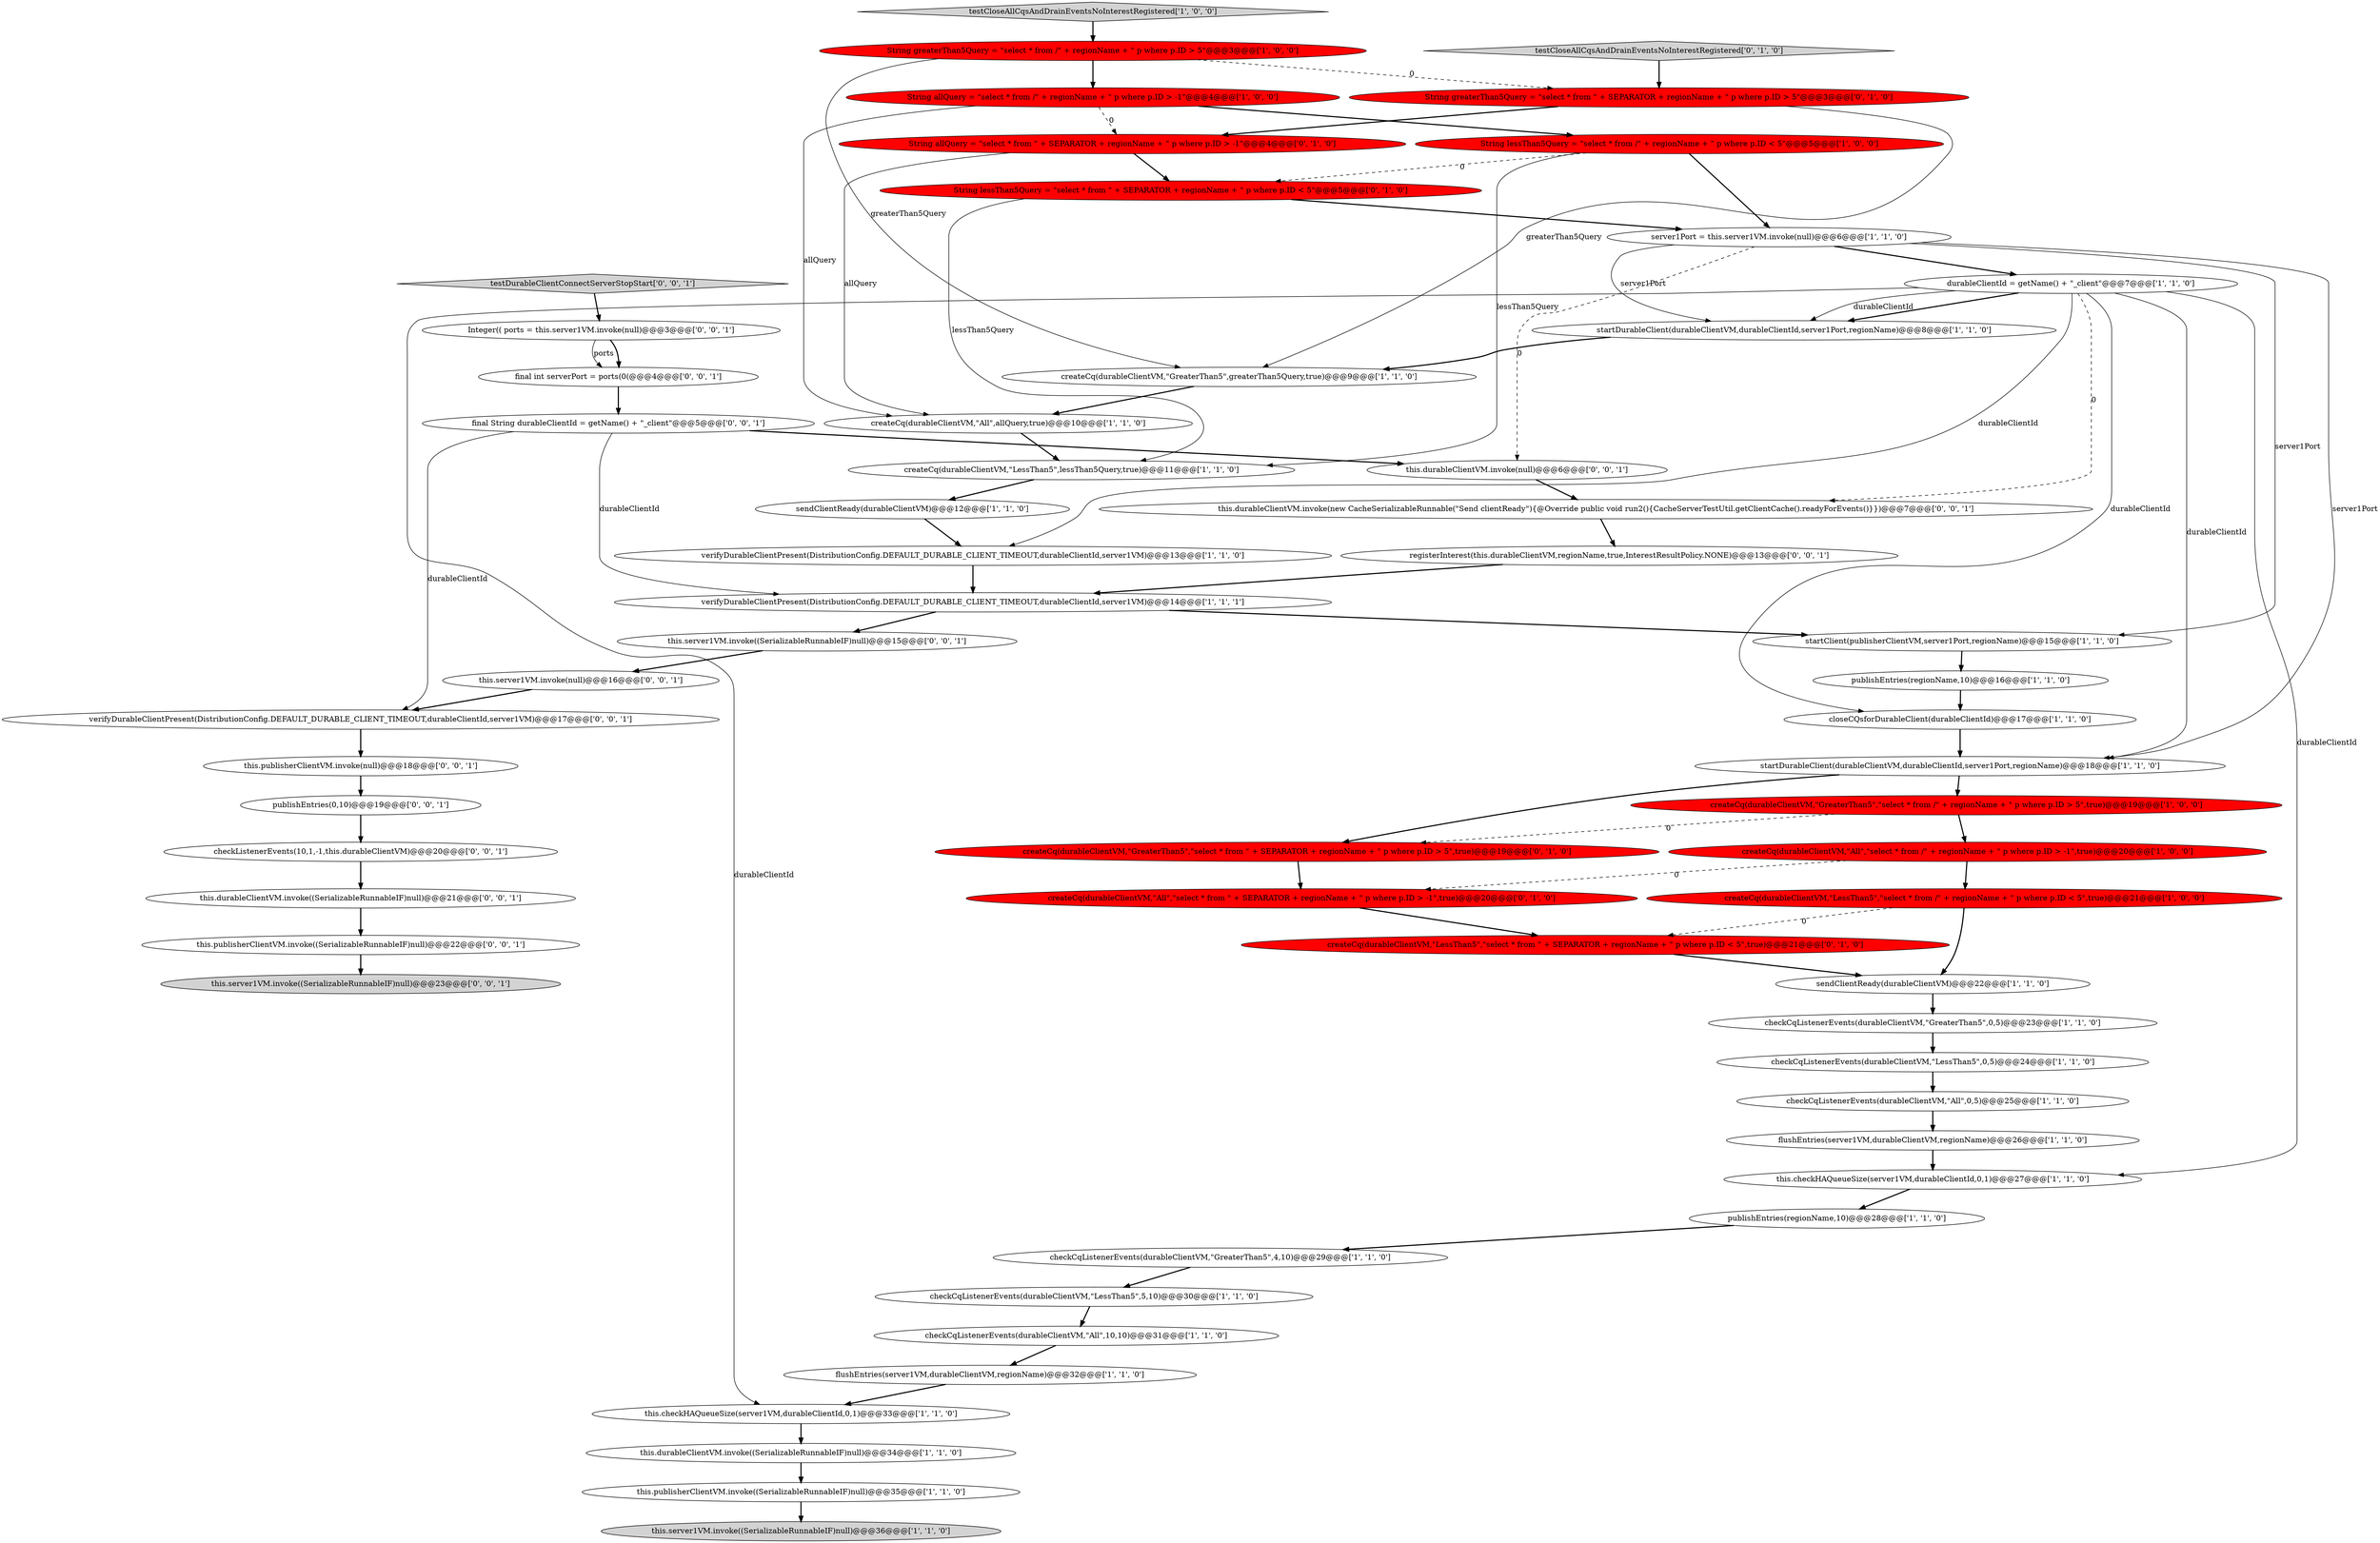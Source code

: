 digraph {
20 [style = filled, label = "this.publisherClientVM.invoke((SerializableRunnableIF)null)@@@35@@@['1', '1', '0']", fillcolor = white, shape = ellipse image = "AAA0AAABBB1BBB"];
47 [style = filled, label = "checkListenerEvents(10,1,-1,this.durableClientVM)@@@20@@@['0', '0', '1']", fillcolor = white, shape = ellipse image = "AAA0AAABBB3BBB"];
5 [style = filled, label = "closeCQsforDurableClient(durableClientId)@@@17@@@['1', '1', '0']", fillcolor = white, shape = ellipse image = "AAA0AAABBB1BBB"];
6 [style = filled, label = "checkCqListenerEvents(durableClientVM,\"LessThan5\",5,10)@@@30@@@['1', '1', '0']", fillcolor = white, shape = ellipse image = "AAA0AAABBB1BBB"];
29 [style = filled, label = "createCq(durableClientVM,\"All\",allQuery,true)@@@10@@@['1', '1', '0']", fillcolor = white, shape = ellipse image = "AAA0AAABBB1BBB"];
37 [style = filled, label = "String greaterThan5Query = \"select * from \" + SEPARATOR + regionName + \" p where p.ID > 5\"@@@3@@@['0', '1', '0']", fillcolor = red, shape = ellipse image = "AAA1AAABBB2BBB"];
11 [style = filled, label = "createCq(durableClientVM,\"All\",\"select * from /\" + regionName + \" p where p.ID > -1\",true)@@@20@@@['1', '0', '0']", fillcolor = red, shape = ellipse image = "AAA1AAABBB1BBB"];
54 [style = filled, label = "final int serverPort = ports(0(@@@4@@@['0', '0', '1']", fillcolor = white, shape = ellipse image = "AAA0AAABBB3BBB"];
34 [style = filled, label = "String greaterThan5Query = \"select * from /\" + regionName + \" p where p.ID > 5\"@@@3@@@['1', '0', '0']", fillcolor = red, shape = ellipse image = "AAA1AAABBB1BBB"];
45 [style = filled, label = "Integer(( ports = this.server1VM.invoke(null)@@@3@@@['0', '0', '1']", fillcolor = white, shape = ellipse image = "AAA0AAABBB3BBB"];
16 [style = filled, label = "createCq(durableClientVM,\"LessThan5\",\"select * from /\" + regionName + \" p where p.ID < 5\",true)@@@21@@@['1', '0', '0']", fillcolor = red, shape = ellipse image = "AAA1AAABBB1BBB"];
9 [style = filled, label = "publishEntries(regionName,10)@@@16@@@['1', '1', '0']", fillcolor = white, shape = ellipse image = "AAA0AAABBB1BBB"];
53 [style = filled, label = "this.durableClientVM.invoke(new CacheSerializableRunnable(\"Send clientReady\"){@Override public void run2(){CacheServerTestUtil.getClientCache().readyForEvents()}})@@@7@@@['0', '0', '1']", fillcolor = white, shape = ellipse image = "AAA0AAABBB3BBB"];
12 [style = filled, label = "checkCqListenerEvents(durableClientVM,\"LessThan5\",0,5)@@@24@@@['1', '1', '0']", fillcolor = white, shape = ellipse image = "AAA0AAABBB1BBB"];
55 [style = filled, label = "registerInterest(this.durableClientVM,regionName,true,InterestResultPolicy.NONE)@@@13@@@['0', '0', '1']", fillcolor = white, shape = ellipse image = "AAA0AAABBB3BBB"];
56 [style = filled, label = "this.server1VM.invoke((SerializableRunnableIF)null)@@@15@@@['0', '0', '1']", fillcolor = white, shape = ellipse image = "AAA0AAABBB3BBB"];
26 [style = filled, label = "createCq(durableClientVM,\"GreaterThan5\",\"select * from /\" + regionName + \" p where p.ID > 5\",true)@@@19@@@['1', '0', '0']", fillcolor = red, shape = ellipse image = "AAA1AAABBB1BBB"];
52 [style = filled, label = "this.server1VM.invoke((SerializableRunnableIF)null)@@@23@@@['0', '0', '1']", fillcolor = lightgray, shape = ellipse image = "AAA0AAABBB3BBB"];
21 [style = filled, label = "createCq(durableClientVM,\"LessThan5\",lessThan5Query,true)@@@11@@@['1', '1', '0']", fillcolor = white, shape = ellipse image = "AAA0AAABBB1BBB"];
0 [style = filled, label = "this.checkHAQueueSize(server1VM,durableClientId,0,1)@@@33@@@['1', '1', '0']", fillcolor = white, shape = ellipse image = "AAA0AAABBB1BBB"];
32 [style = filled, label = "verifyDurableClientPresent(DistributionConfig.DEFAULT_DURABLE_CLIENT_TIMEOUT,durableClientId,server1VM)@@@14@@@['1', '1', '1']", fillcolor = white, shape = ellipse image = "AAA0AAABBB1BBB"];
25 [style = filled, label = "this.server1VM.invoke((SerializableRunnableIF)null)@@@36@@@['1', '1', '0']", fillcolor = lightgray, shape = ellipse image = "AAA0AAABBB1BBB"];
51 [style = filled, label = "this.durableClientVM.invoke(null)@@@6@@@['0', '0', '1']", fillcolor = white, shape = ellipse image = "AAA0AAABBB3BBB"];
35 [style = filled, label = "createCq(durableClientVM,\"LessThan5\",\"select * from \" + SEPARATOR + regionName + \" p where p.ID < 5\",true)@@@21@@@['0', '1', '0']", fillcolor = red, shape = ellipse image = "AAA1AAABBB2BBB"];
3 [style = filled, label = "String allQuery = \"select * from /\" + regionName + \" p where p.ID > -1\"@@@4@@@['1', '0', '0']", fillcolor = red, shape = ellipse image = "AAA1AAABBB1BBB"];
28 [style = filled, label = "flushEntries(server1VM,durableClientVM,regionName)@@@26@@@['1', '1', '0']", fillcolor = white, shape = ellipse image = "AAA0AAABBB1BBB"];
24 [style = filled, label = "checkCqListenerEvents(durableClientVM,\"All\",0,5)@@@25@@@['1', '1', '0']", fillcolor = white, shape = ellipse image = "AAA0AAABBB1BBB"];
10 [style = filled, label = "this.durableClientVM.invoke((SerializableRunnableIF)null)@@@34@@@['1', '1', '0']", fillcolor = white, shape = ellipse image = "AAA0AAABBB1BBB"];
39 [style = filled, label = "testCloseAllCqsAndDrainEventsNoInterestRegistered['0', '1', '0']", fillcolor = lightgray, shape = diamond image = "AAA0AAABBB2BBB"];
48 [style = filled, label = "testDurableClientConnectServerStopStart['0', '0', '1']", fillcolor = lightgray, shape = diamond image = "AAA0AAABBB3BBB"];
17 [style = filled, label = "startDurableClient(durableClientVM,durableClientId,server1Port,regionName)@@@8@@@['1', '1', '0']", fillcolor = white, shape = ellipse image = "AAA0AAABBB1BBB"];
22 [style = filled, label = "createCq(durableClientVM,\"GreaterThan5\",greaterThan5Query,true)@@@9@@@['1', '1', '0']", fillcolor = white, shape = ellipse image = "AAA0AAABBB1BBB"];
42 [style = filled, label = "verifyDurableClientPresent(DistributionConfig.DEFAULT_DURABLE_CLIENT_TIMEOUT,durableClientId,server1VM)@@@17@@@['0', '0', '1']", fillcolor = white, shape = ellipse image = "AAA0AAABBB3BBB"];
57 [style = filled, label = "this.publisherClientVM.invoke(null)@@@18@@@['0', '0', '1']", fillcolor = white, shape = ellipse image = "AAA0AAABBB3BBB"];
36 [style = filled, label = "createCq(durableClientVM,\"GreaterThan5\",\"select * from \" + SEPARATOR + regionName + \" p where p.ID > 5\",true)@@@19@@@['0', '1', '0']", fillcolor = red, shape = ellipse image = "AAA1AAABBB2BBB"];
7 [style = filled, label = "testCloseAllCqsAndDrainEventsNoInterestRegistered['1', '0', '0']", fillcolor = lightgray, shape = diamond image = "AAA0AAABBB1BBB"];
33 [style = filled, label = "publishEntries(regionName,10)@@@28@@@['1', '1', '0']", fillcolor = white, shape = ellipse image = "AAA0AAABBB1BBB"];
41 [style = filled, label = "createCq(durableClientVM,\"All\",\"select * from \" + SEPARATOR + regionName + \" p where p.ID > -1\",true)@@@20@@@['0', '1', '0']", fillcolor = red, shape = ellipse image = "AAA1AAABBB2BBB"];
27 [style = filled, label = "startDurableClient(durableClientVM,durableClientId,server1Port,regionName)@@@18@@@['1', '1', '0']", fillcolor = white, shape = ellipse image = "AAA0AAABBB1BBB"];
19 [style = filled, label = "checkCqListenerEvents(durableClientVM,\"GreaterThan5\",4,10)@@@29@@@['1', '1', '0']", fillcolor = white, shape = ellipse image = "AAA0AAABBB1BBB"];
38 [style = filled, label = "String allQuery = \"select * from \" + SEPARATOR + regionName + \" p where p.ID > -1\"@@@4@@@['0', '1', '0']", fillcolor = red, shape = ellipse image = "AAA1AAABBB2BBB"];
1 [style = filled, label = "verifyDurableClientPresent(DistributionConfig.DEFAULT_DURABLE_CLIENT_TIMEOUT,durableClientId,server1VM)@@@13@@@['1', '1', '0']", fillcolor = white, shape = ellipse image = "AAA0AAABBB1BBB"];
49 [style = filled, label = "final String durableClientId = getName() + \"_client\"@@@5@@@['0', '0', '1']", fillcolor = white, shape = ellipse image = "AAA0AAABBB3BBB"];
15 [style = filled, label = "flushEntries(server1VM,durableClientVM,regionName)@@@32@@@['1', '1', '0']", fillcolor = white, shape = ellipse image = "AAA0AAABBB1BBB"];
14 [style = filled, label = "durableClientId = getName() + \"_client\"@@@7@@@['1', '1', '0']", fillcolor = white, shape = ellipse image = "AAA0AAABBB1BBB"];
23 [style = filled, label = "startClient(publisherClientVM,server1Port,regionName)@@@15@@@['1', '1', '0']", fillcolor = white, shape = ellipse image = "AAA0AAABBB1BBB"];
2 [style = filled, label = "checkCqListenerEvents(durableClientVM,\"GreaterThan5\",0,5)@@@23@@@['1', '1', '0']", fillcolor = white, shape = ellipse image = "AAA0AAABBB1BBB"];
13 [style = filled, label = "this.checkHAQueueSize(server1VM,durableClientId,0,1)@@@27@@@['1', '1', '0']", fillcolor = white, shape = ellipse image = "AAA0AAABBB1BBB"];
18 [style = filled, label = "String lessThan5Query = \"select * from /\" + regionName + \" p where p.ID < 5\"@@@5@@@['1', '0', '0']", fillcolor = red, shape = ellipse image = "AAA1AAABBB1BBB"];
44 [style = filled, label = "this.server1VM.invoke(null)@@@16@@@['0', '0', '1']", fillcolor = white, shape = ellipse image = "AAA0AAABBB3BBB"];
8 [style = filled, label = "sendClientReady(durableClientVM)@@@12@@@['1', '1', '0']", fillcolor = white, shape = ellipse image = "AAA0AAABBB1BBB"];
46 [style = filled, label = "publishEntries(0,10)@@@19@@@['0', '0', '1']", fillcolor = white, shape = ellipse image = "AAA0AAABBB3BBB"];
50 [style = filled, label = "this.publisherClientVM.invoke((SerializableRunnableIF)null)@@@22@@@['0', '0', '1']", fillcolor = white, shape = ellipse image = "AAA0AAABBB3BBB"];
30 [style = filled, label = "server1Port = this.server1VM.invoke(null)@@@6@@@['1', '1', '0']", fillcolor = white, shape = ellipse image = "AAA0AAABBB1BBB"];
31 [style = filled, label = "sendClientReady(durableClientVM)@@@22@@@['1', '1', '0']", fillcolor = white, shape = ellipse image = "AAA0AAABBB1BBB"];
43 [style = filled, label = "this.durableClientVM.invoke((SerializableRunnableIF)null)@@@21@@@['0', '0', '1']", fillcolor = white, shape = ellipse image = "AAA0AAABBB3BBB"];
4 [style = filled, label = "checkCqListenerEvents(durableClientVM,\"All\",10,10)@@@31@@@['1', '1', '0']", fillcolor = white, shape = ellipse image = "AAA0AAABBB1BBB"];
40 [style = filled, label = "String lessThan5Query = \"select * from \" + SEPARATOR + regionName + \" p where p.ID < 5\"@@@5@@@['0', '1', '0']", fillcolor = red, shape = ellipse image = "AAA1AAABBB2BBB"];
39->37 [style = bold, label=""];
53->55 [style = bold, label=""];
11->16 [style = bold, label=""];
24->28 [style = bold, label=""];
35->31 [style = bold, label=""];
32->56 [style = bold, label=""];
44->42 [style = bold, label=""];
34->22 [style = solid, label="greaterThan5Query"];
10->20 [style = bold, label=""];
27->36 [style = bold, label=""];
14->27 [style = solid, label="durableClientId"];
32->23 [style = bold, label=""];
54->49 [style = bold, label=""];
43->50 [style = bold, label=""];
18->21 [style = solid, label="lessThan5Query"];
36->41 [style = bold, label=""];
14->1 [style = solid, label="durableClientId"];
38->29 [style = solid, label="allQuery"];
14->53 [style = dashed, label="0"];
3->29 [style = solid, label="allQuery"];
16->35 [style = dashed, label="0"];
14->5 [style = solid, label="durableClientId"];
4->15 [style = bold, label=""];
3->38 [style = dashed, label="0"];
21->8 [style = bold, label=""];
22->29 [style = bold, label=""];
18->30 [style = bold, label=""];
49->51 [style = bold, label=""];
14->17 [style = bold, label=""];
31->2 [style = bold, label=""];
28->13 [style = bold, label=""];
51->53 [style = bold, label=""];
47->43 [style = bold, label=""];
30->17 [style = solid, label="server1Port"];
49->42 [style = solid, label="durableClientId"];
12->24 [style = bold, label=""];
18->40 [style = dashed, label="0"];
17->22 [style = bold, label=""];
19->6 [style = bold, label=""];
46->47 [style = bold, label=""];
20->25 [style = bold, label=""];
50->52 [style = bold, label=""];
26->11 [style = bold, label=""];
29->21 [style = bold, label=""];
2->12 [style = bold, label=""];
40->21 [style = solid, label="lessThan5Query"];
3->18 [style = bold, label=""];
45->54 [style = bold, label=""];
8->1 [style = bold, label=""];
37->22 [style = solid, label="greaterThan5Query"];
6->4 [style = bold, label=""];
30->27 [style = solid, label="server1Port"];
34->37 [style = dashed, label="0"];
0->10 [style = bold, label=""];
48->45 [style = bold, label=""];
7->34 [style = bold, label=""];
34->3 [style = bold, label=""];
42->57 [style = bold, label=""];
16->31 [style = bold, label=""];
37->38 [style = bold, label=""];
15->0 [style = bold, label=""];
11->41 [style = dashed, label="0"];
9->5 [style = bold, label=""];
1->32 [style = bold, label=""];
30->14 [style = bold, label=""];
40->30 [style = bold, label=""];
26->36 [style = dashed, label="0"];
30->51 [style = dashed, label="0"];
5->27 [style = bold, label=""];
33->19 [style = bold, label=""];
55->32 [style = bold, label=""];
14->17 [style = solid, label="durableClientId"];
13->33 [style = bold, label=""];
38->40 [style = bold, label=""];
30->23 [style = solid, label="server1Port"];
23->9 [style = bold, label=""];
14->13 [style = solid, label="durableClientId"];
45->54 [style = solid, label="ports"];
56->44 [style = bold, label=""];
14->0 [style = solid, label="durableClientId"];
49->32 [style = solid, label="durableClientId"];
57->46 [style = bold, label=""];
27->26 [style = bold, label=""];
41->35 [style = bold, label=""];
}
